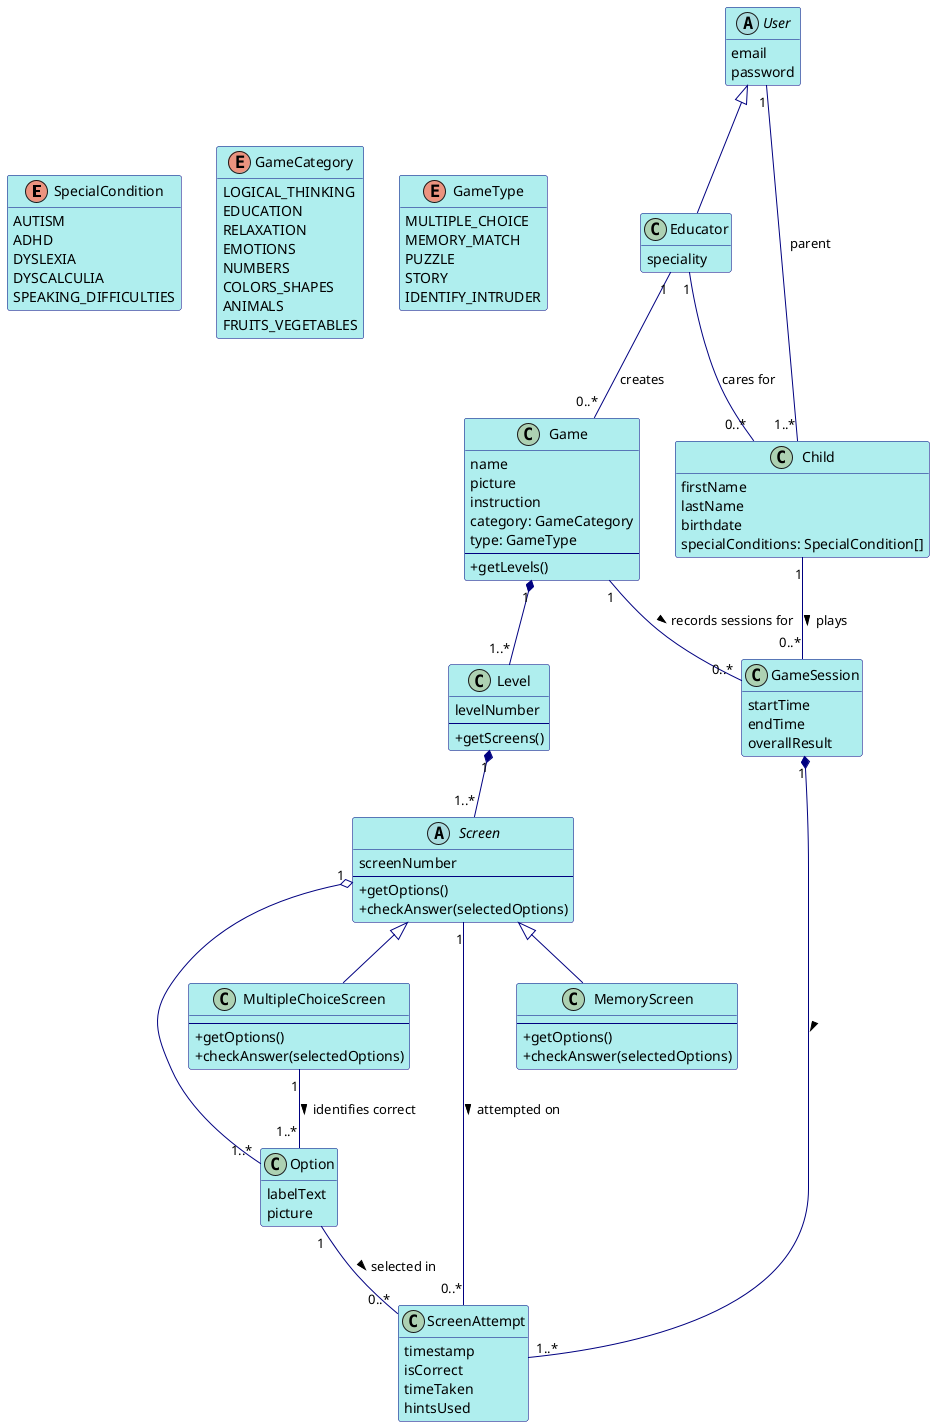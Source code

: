 @startuml
' Basic styling for clarity
top to bottom direction
skinparam classAttributeIconSize 0
hide empty members
skinparam shadowing false
skinparam defaultFontName Segoe UI
skinparam class {
    BackgroundColor PaleTurquoise
    ArrowColor Navy
    BorderColor Navy
}
skinparam enum {
    BackgroundColor LightYellow
    ArrowColor Olive
    BorderColor Olive
}
skinparam abstract {
    BackgroundColor LightGray
}
skinparam note {
    BackgroundColor LightGrey
    BorderColor Grey
}

' --- Anchors to position layout manually ---
class _EnumAnchor <<layout>>
class _GameAnchor <<layout>>
class _ProgressAnchor <<layout>>
hide  _EnumAnchor
hide  _GameAnchor
hide  _ProgressAnchor
hide _GameCategory
hide _GameType
hide _SpecialCondition

' --- Enumerations ---
_EnumAnchor -down-> SpecialCondition
_EnumAnchor -down-> GameCategory
_EnumAnchor -down-> GameType

enum SpecialCondition {
  AUTISM
  ADHD
  DYSLEXIA
  DYSCALCULIA
  SPEAKING_DIFFICULTIES
}

enum GameCategory {
  LOGICAL_THINKING
  EDUCATION
  RELAXATION
  EMOTIONS
  NUMBERS
  COLORS_SHAPES
  ANIMALS
  FRUITS_VEGETABLES
}

enum GameType {
  MULTIPLE_CHOICE
  MEMORY_MATCH
  PUZZLE
  STORY
  IDENTIFY_INTRUDER
}

' --- User Hierarchy ---
abstract class User {
 email
 password
}

class Educator extends User {
  speciality
}

class Child {
  firstName
  lastName
  birthdate
  specialConditions: SpecialCondition[]
}

' --- Game Structure ---
class Game {
  name
  picture
  instruction
  category: GameCategory
  type: GameType
  --
  + getLevels()
}

class Level {
  levelNumber
  --
  + getScreens()
}

abstract class Screen {
  screenNumber
  --
  + getOptions()
  + checkAnswer(selectedOptions)
}

class MultipleChoiceScreen extends Screen {
  --
  + getOptions()
  + checkAnswer(selectedOptions)
}

class MemoryScreen extends Screen {
  --
  +getOptions()
  +checkAnswer(selectedOptions)
}

class Option {
  labelText
  picture
}

' --- Progress Tracking ---
class GameSession {
  startTime
  endTime
  overallResult
}

class ScreenAttempt {
  timestamp
  isCorrect
  timeTaken
  hintsUsed
}

' --- Relationships ---
Educator "1" -- "0..*" Game : creates
Educator "1" -- "0..*" Child : cares for
User "1" -- "1..*" Child : parent

' Game Structure Relationships
Game "1" *-- "1..*" Level
Level "1" *-- "1..*" Screen
Screen "1" o-- "1..*" Option
MultipleChoiceScreen "1" -- "1..*" Option : identifies correct >

' Progress Tracking Relationships
Child "1" -- "0..*" GameSession : plays >
Game "1" -- "0..*" GameSession : records sessions for >
GameSession "1" *-- "1..*" ScreenAttempt : >
Screen "1" -- "0..*" ScreenAttempt : attempted on >
Option "1" -- "0..*" ScreenAttempt : selected in >

@enduml
